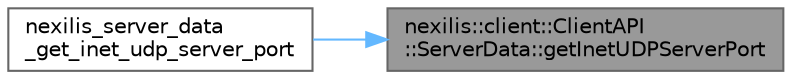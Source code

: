 digraph "nexilis::client::ClientAPI::ServerData::getInetUDPServerPort"
{
 // LATEX_PDF_SIZE
  bgcolor="transparent";
  edge [fontname=Helvetica,fontsize=10,labelfontname=Helvetica,labelfontsize=10];
  node [fontname=Helvetica,fontsize=10,shape=box,height=0.2,width=0.4];
  rankdir="RL";
  Node1 [id="Node000001",label="nexilis::client::ClientAPI\l::ServerData::getInetUDPServerPort",height=0.2,width=0.4,color="gray40", fillcolor="grey60", style="filled", fontcolor="black",tooltip=" "];
  Node1 -> Node2 [id="edge1_Node000001_Node000002",dir="back",color="steelblue1",style="solid",tooltip=" "];
  Node2 [id="Node000002",label="nexilis_server_data\l_get_inet_udp_server_port",height=0.2,width=0.4,color="grey40", fillcolor="white", style="filled",URL="$d0/d6e/client__api__c_8cc.html#a34711c9d6ca69efb32502bcfcab35c50",tooltip=" "];
}
